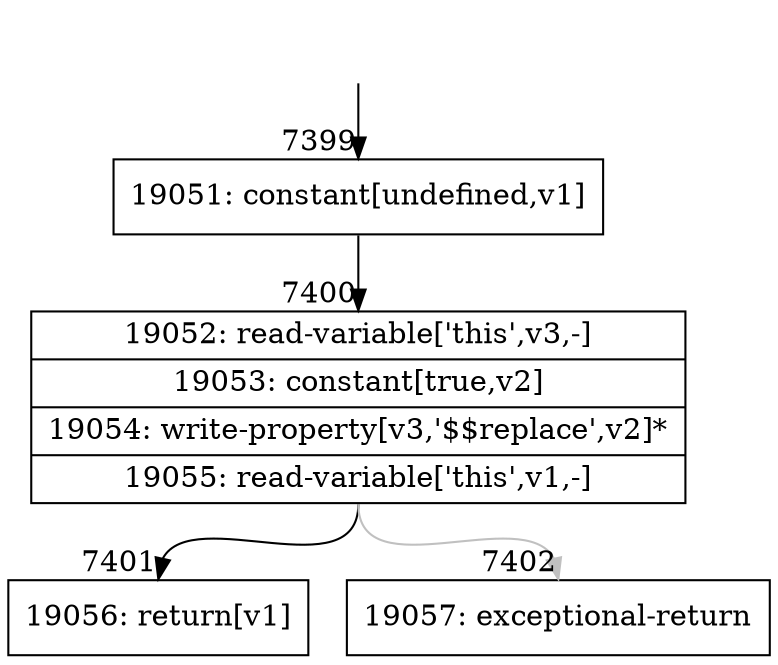 digraph {
rankdir="TD"
BB_entry552[shape=none,label=""];
BB_entry552 -> BB7399 [tailport=s, headport=n, headlabel="    7399"]
BB7399 [shape=record label="{19051: constant[undefined,v1]}" ] 
BB7399 -> BB7400 [tailport=s, headport=n, headlabel="      7400"]
BB7400 [shape=record label="{19052: read-variable['this',v3,-]|19053: constant[true,v2]|19054: write-property[v3,'$$replace',v2]*|19055: read-variable['this',v1,-]}" ] 
BB7400 -> BB7401 [tailport=s, headport=n, headlabel="      7401"]
BB7400 -> BB7402 [tailport=s, headport=n, color=gray, headlabel="      7402"]
BB7401 [shape=record label="{19056: return[v1]}" ] 
BB7402 [shape=record label="{19057: exceptional-return}" ] 
//#$~ 11803
}
